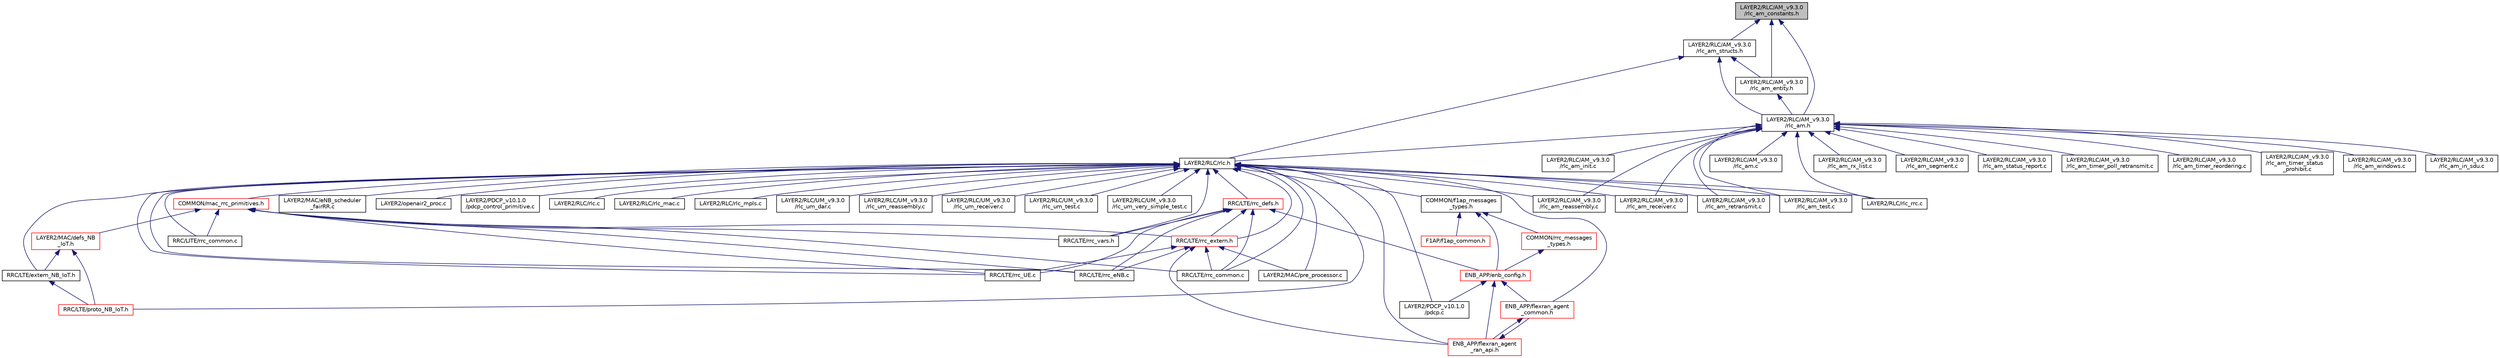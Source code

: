 digraph "LAYER2/RLC/AM_v9.3.0/rlc_am_constants.h"
{
 // LATEX_PDF_SIZE
  edge [fontname="Helvetica",fontsize="10",labelfontname="Helvetica",labelfontsize="10"];
  node [fontname="Helvetica",fontsize="10",shape=record];
  Node1 [label="LAYER2/RLC/AM_v9.3.0\l/rlc_am_constants.h",height=0.2,width=0.4,color="black", fillcolor="grey75", style="filled", fontcolor="black",tooltip="This file defines constant values used in RLC AM."];
  Node1 -> Node2 [dir="back",color="midnightblue",fontsize="10",style="solid",fontname="Helvetica"];
  Node2 [label="LAYER2/RLC/AM_v9.3.0\l/rlc_am.h",height=0.2,width=0.4,color="black", fillcolor="white", style="filled",URL="$rlc__am_8h.html",tooltip="This file, and only this file must be included by code that interact with RLC AM layer."];
  Node2 -> Node3 [dir="back",color="midnightblue",fontsize="10",style="solid",fontname="Helvetica"];
  Node3 [label="LAYER2/RLC/AM_v9.3.0\l/rlc_am.c",height=0.2,width=0.4,color="black", fillcolor="white", style="filled",URL="$rlc__am_8c.html",tooltip=" "];
  Node2 -> Node4 [dir="back",color="midnightblue",fontsize="10",style="solid",fontname="Helvetica"];
  Node4 [label="LAYER2/RLC/AM_v9.3.0\l/rlc_am_in_sdu.c",height=0.2,width=0.4,color="black", fillcolor="white", style="filled",URL="$rlc__am__in__sdu_8c.html",tooltip=" "];
  Node2 -> Node5 [dir="back",color="midnightblue",fontsize="10",style="solid",fontname="Helvetica"];
  Node5 [label="LAYER2/RLC/AM_v9.3.0\l/rlc_am_init.c",height=0.2,width=0.4,color="black", fillcolor="white", style="filled",URL="$rlc__am__init_8c.html",tooltip=" "];
  Node2 -> Node6 [dir="back",color="midnightblue",fontsize="10",style="solid",fontname="Helvetica"];
  Node6 [label="LAYER2/RLC/AM_v9.3.0\l/rlc_am_reassembly.c",height=0.2,width=0.4,color="black", fillcolor="white", style="filled",URL="$rlc__am__reassembly_8c.html",tooltip=" "];
  Node2 -> Node7 [dir="back",color="midnightblue",fontsize="10",style="solid",fontname="Helvetica"];
  Node7 [label="LAYER2/RLC/AM_v9.3.0\l/rlc_am_receiver.c",height=0.2,width=0.4,color="black", fillcolor="white", style="filled",URL="$rlc__am__receiver_8c.html",tooltip=" "];
  Node2 -> Node8 [dir="back",color="midnightblue",fontsize="10",style="solid",fontname="Helvetica"];
  Node8 [label="LAYER2/RLC/AM_v9.3.0\l/rlc_am_retransmit.c",height=0.2,width=0.4,color="black", fillcolor="white", style="filled",URL="$rlc__am__retransmit_8c.html",tooltip=" "];
  Node2 -> Node9 [dir="back",color="midnightblue",fontsize="10",style="solid",fontname="Helvetica"];
  Node9 [label="LAYER2/RLC/AM_v9.3.0\l/rlc_am_rx_list.c",height=0.2,width=0.4,color="black", fillcolor="white", style="filled",URL="$rlc__am__rx__list_8c.html",tooltip=" "];
  Node2 -> Node10 [dir="back",color="midnightblue",fontsize="10",style="solid",fontname="Helvetica"];
  Node10 [label="LAYER2/RLC/AM_v9.3.0\l/rlc_am_segment.c",height=0.2,width=0.4,color="black", fillcolor="white", style="filled",URL="$rlc__am__segment_8c.html",tooltip=" "];
  Node2 -> Node11 [dir="back",color="midnightblue",fontsize="10",style="solid",fontname="Helvetica"];
  Node11 [label="LAYER2/RLC/AM_v9.3.0\l/rlc_am_status_report.c",height=0.2,width=0.4,color="black", fillcolor="white", style="filled",URL="$rlc__am__status__report_8c.html",tooltip=" "];
  Node2 -> Node12 [dir="back",color="midnightblue",fontsize="10",style="solid",fontname="Helvetica"];
  Node12 [label="LAYER2/RLC/AM_v9.3.0\l/rlc_am_test.c",height=0.2,width=0.4,color="black", fillcolor="white", style="filled",URL="$rlc__am__test_8c.html",tooltip=" "];
  Node2 -> Node13 [dir="back",color="midnightblue",fontsize="10",style="solid",fontname="Helvetica"];
  Node13 [label="LAYER2/RLC/AM_v9.3.0\l/rlc_am_timer_poll_retransmit.c",height=0.2,width=0.4,color="black", fillcolor="white", style="filled",URL="$rlc__am__timer__poll__retransmit_8c.html",tooltip=" "];
  Node2 -> Node14 [dir="back",color="midnightblue",fontsize="10",style="solid",fontname="Helvetica"];
  Node14 [label="LAYER2/RLC/AM_v9.3.0\l/rlc_am_timer_reordering.c",height=0.2,width=0.4,color="black", fillcolor="white", style="filled",URL="$rlc__am__timer__reordering_8c.html",tooltip=" "];
  Node2 -> Node15 [dir="back",color="midnightblue",fontsize="10",style="solid",fontname="Helvetica"];
  Node15 [label="LAYER2/RLC/AM_v9.3.0\l/rlc_am_timer_status\l_prohibit.c",height=0.2,width=0.4,color="black", fillcolor="white", style="filled",URL="$rlc__am__timer__status__prohibit_8c.html",tooltip=" "];
  Node2 -> Node16 [dir="back",color="midnightblue",fontsize="10",style="solid",fontname="Helvetica"];
  Node16 [label="LAYER2/RLC/AM_v9.3.0\l/rlc_am_windows.c",height=0.2,width=0.4,color="black", fillcolor="white", style="filled",URL="$rlc__am__windows_8c.html",tooltip=" "];
  Node2 -> Node17 [dir="back",color="midnightblue",fontsize="10",style="solid",fontname="Helvetica"];
  Node17 [label="LAYER2/RLC/rlc.h",height=0.2,width=0.4,color="black", fillcolor="white", style="filled",URL="$rlc_8h.html",tooltip="This file, and only this file must be included by external code that interact with RLC layer."];
  Node17 -> Node18 [dir="back",color="midnightblue",fontsize="10",style="solid",fontname="Helvetica"];
  Node18 [label="COMMON/f1ap_messages\l_types.h",height=0.2,width=0.4,color="black", fillcolor="white", style="filled",URL="$f1ap__messages__types_8h.html",tooltip=" "];
  Node18 -> Node19 [dir="back",color="midnightblue",fontsize="10",style="solid",fontname="Helvetica"];
  Node19 [label="COMMON/rrc_messages\l_types.h",height=0.2,width=0.4,color="red", fillcolor="white", style="filled",URL="$rrc__messages__types_8h.html",tooltip=" "];
  Node19 -> Node20 [dir="back",color="midnightblue",fontsize="10",style="solid",fontname="Helvetica"];
  Node20 [label="ENB_APP/enb_config.h",height=0.2,width=0.4,color="red", fillcolor="white", style="filled",URL="$enb__config_8h.html",tooltip=" "];
  Node20 -> Node25 [dir="back",color="midnightblue",fontsize="10",style="solid",fontname="Helvetica"];
  Node25 [label="ENB_APP/flexran_agent\l_common.h",height=0.2,width=0.4,color="red", fillcolor="white", style="filled",URL="$flexran__agent__common_8h.html",tooltip="common message primitves and utilities"];
  Node25 -> Node46 [dir="back",color="midnightblue",fontsize="10",style="solid",fontname="Helvetica"];
  Node46 [label="ENB_APP/flexran_agent\l_ran_api.h",height=0.2,width=0.4,color="red", fillcolor="white", style="filled",URL="$flexran__agent__ran__api_8h.html",tooltip="FlexRAN RAN API abstraction header."];
  Node46 -> Node25 [dir="back",color="midnightblue",fontsize="10",style="solid",fontname="Helvetica"];
  Node20 -> Node46 [dir="back",color="midnightblue",fontsize="10",style="solid",fontname="Helvetica"];
  Node20 -> Node53 [dir="back",color="midnightblue",fontsize="10",style="solid",fontname="Helvetica"];
  Node53 [label="LAYER2/PDCP_v10.1.0\l/pdcp.c",height=0.2,width=0.4,color="black", fillcolor="white", style="filled",URL="$pdcp_8c.html",tooltip="pdcp interface with RLC"];
  Node18 -> Node20 [dir="back",color="midnightblue",fontsize="10",style="solid",fontname="Helvetica"];
  Node18 -> Node70 [dir="back",color="midnightblue",fontsize="10",style="solid",fontname="Helvetica"];
  Node70 [label="F1AP/f1ap_common.h",height=0.2,width=0.4,color="red", fillcolor="white", style="filled",URL="$f1ap__common_8h.html",tooltip="f1ap procedures for both CU and DU"];
  Node17 -> Node85 [dir="back",color="midnightblue",fontsize="10",style="solid",fontname="Helvetica"];
  Node85 [label="COMMON/mac_rrc_primitives.h",height=0.2,width=0.4,color="red", fillcolor="white", style="filled",URL="$mac__rrc__primitives_8h.html",tooltip=" "];
  Node85 -> Node86 [dir="back",color="midnightblue",fontsize="10",style="solid",fontname="Helvetica"];
  Node86 [label="LAYER2/MAC/defs_NB\l_IoT.h",height=0.2,width=0.4,color="red", fillcolor="white", style="filled",URL="$LAYER2_2MAC_2defs__NB__IoT_8h.html",tooltip=" "];
  Node86 -> Node67 [dir="back",color="midnightblue",fontsize="10",style="solid",fontname="Helvetica"];
  Node67 [label="RRC/LTE/extern_NB_IoT.h",height=0.2,width=0.4,color="black", fillcolor="white", style="filled",URL="$extern__NB__IoT_8h.html",tooltip=" "];
  Node67 -> Node68 [dir="back",color="midnightblue",fontsize="10",style="solid",fontname="Helvetica"];
  Node68 [label="RRC/LTE/proto_NB_IoT.h",height=0.2,width=0.4,color="red", fillcolor="white", style="filled",URL="$RRC_2LTE_2proto__NB__IoT_8h.html",tooltip="RRC functions prototypes for eNB and UE for NB-IoT."];
  Node86 -> Node68 [dir="back",color="midnightblue",fontsize="10",style="solid",fontname="Helvetica"];
  Node85 -> Node103 [dir="back",color="midnightblue",fontsize="10",style="solid",fontname="Helvetica"];
  Node103 [label="RRC/LITE/rrc_common.c",height=0.2,width=0.4,color="black", fillcolor="white", style="filled",URL="$LITE_2rrc__common_8c.html",tooltip="rrc common procedures for eNB and UE"];
  Node85 -> Node104 [dir="back",color="midnightblue",fontsize="10",style="solid",fontname="Helvetica"];
  Node104 [label="RRC/LTE/rrc_common.c",height=0.2,width=0.4,color="black", fillcolor="white", style="filled",URL="$LTE_2rrc__common_8c.html",tooltip="rrc common procedures for eNB and UE"];
  Node85 -> Node105 [dir="back",color="midnightblue",fontsize="10",style="solid",fontname="Helvetica"];
  Node105 [label="RRC/LTE/rrc_eNB.c",height=0.2,width=0.4,color="black", fillcolor="white", style="filled",URL="$rrc__eNB_8c.html",tooltip="rrc procedures for eNB"];
  Node85 -> Node107 [dir="back",color="midnightblue",fontsize="10",style="solid",fontname="Helvetica"];
  Node107 [label="RRC/LTE/rrc_extern.h",height=0.2,width=0.4,color="red", fillcolor="white", style="filled",URL="$rrc__extern_8h.html",tooltip=" "];
  Node107 -> Node46 [dir="back",color="midnightblue",fontsize="10",style="solid",fontname="Helvetica"];
  Node107 -> Node100 [dir="back",color="midnightblue",fontsize="10",style="solid",fontname="Helvetica"];
  Node100 [label="LAYER2/MAC/pre_processor.c",height=0.2,width=0.4,color="black", fillcolor="white", style="filled",URL="$pre__processor_8c.html",tooltip="eNB scheduler preprocessing fuction prior to scheduling"];
  Node107 -> Node104 [dir="back",color="midnightblue",fontsize="10",style="solid",fontname="Helvetica"];
  Node107 -> Node105 [dir="back",color="midnightblue",fontsize="10",style="solid",fontname="Helvetica"];
  Node107 -> Node106 [dir="back",color="midnightblue",fontsize="10",style="solid",fontname="Helvetica"];
  Node106 [label="RRC/LTE/rrc_UE.c",height=0.2,width=0.4,color="black", fillcolor="white", style="filled",URL="$rrc__UE_8c.html",tooltip="rrc procedures for UE / rrc procedures for FeMBMS UE"];
  Node85 -> Node106 [dir="back",color="midnightblue",fontsize="10",style="solid",fontname="Helvetica"];
  Node85 -> Node111 [dir="back",color="midnightblue",fontsize="10",style="solid",fontname="Helvetica"];
  Node111 [label="RRC/LTE/rrc_vars.h",height=0.2,width=0.4,color="black", fillcolor="white", style="filled",URL="$rrc__vars_8h.html",tooltip="rrc variables"];
  Node17 -> Node25 [dir="back",color="midnightblue",fontsize="10",style="solid",fontname="Helvetica"];
  Node17 -> Node46 [dir="back",color="midnightblue",fontsize="10",style="solid",fontname="Helvetica"];
  Node17 -> Node94 [dir="back",color="midnightblue",fontsize="10",style="solid",fontname="Helvetica"];
  Node94 [label="LAYER2/MAC/eNB_scheduler\l_fairRR.c",height=0.2,width=0.4,color="black", fillcolor="white", style="filled",URL="$eNB__scheduler__fairRR_8c.html",tooltip=" "];
  Node17 -> Node100 [dir="back",color="midnightblue",fontsize="10",style="solid",fontname="Helvetica"];
  Node17 -> Node112 [dir="back",color="midnightblue",fontsize="10",style="solid",fontname="Helvetica"];
  Node112 [label="LAYER2/openair2_proc.c",height=0.2,width=0.4,color="black", fillcolor="white", style="filled",URL="$openair2__proc_8c.html",tooltip=" "];
  Node17 -> Node53 [dir="back",color="midnightblue",fontsize="10",style="solid",fontname="Helvetica"];
  Node17 -> Node113 [dir="back",color="midnightblue",fontsize="10",style="solid",fontname="Helvetica"];
  Node113 [label="LAYER2/PDCP_v10.1.0\l/pdcp_control_primitive.c",height=0.2,width=0.4,color="black", fillcolor="white", style="filled",URL="$pdcp__control__primitive_8c.html",tooltip=" "];
  Node17 -> Node6 [dir="back",color="midnightblue",fontsize="10",style="solid",fontname="Helvetica"];
  Node17 -> Node7 [dir="back",color="midnightblue",fontsize="10",style="solid",fontname="Helvetica"];
  Node17 -> Node8 [dir="back",color="midnightblue",fontsize="10",style="solid",fontname="Helvetica"];
  Node17 -> Node12 [dir="back",color="midnightblue",fontsize="10",style="solid",fontname="Helvetica"];
  Node17 -> Node114 [dir="back",color="midnightblue",fontsize="10",style="solid",fontname="Helvetica"];
  Node114 [label="LAYER2/RLC/rlc.c",height=0.2,width=0.4,color="black", fillcolor="white", style="filled",URL="$rlc_8c.html",tooltip=" "];
  Node17 -> Node115 [dir="back",color="midnightblue",fontsize="10",style="solid",fontname="Helvetica"];
  Node115 [label="LAYER2/RLC/rlc_mac.c",height=0.2,width=0.4,color="black", fillcolor="white", style="filled",URL="$rlc__mac_8c.html",tooltip=" "];
  Node17 -> Node116 [dir="back",color="midnightblue",fontsize="10",style="solid",fontname="Helvetica"];
  Node116 [label="LAYER2/RLC/rlc_mpls.c",height=0.2,width=0.4,color="black", fillcolor="white", style="filled",URL="$rlc__mpls_8c.html",tooltip=" "];
  Node17 -> Node117 [dir="back",color="midnightblue",fontsize="10",style="solid",fontname="Helvetica"];
  Node117 [label="LAYER2/RLC/rlc_rrc.c",height=0.2,width=0.4,color="black", fillcolor="white", style="filled",URL="$rlc__rrc_8c.html",tooltip=" "];
  Node17 -> Node118 [dir="back",color="midnightblue",fontsize="10",style="solid",fontname="Helvetica"];
  Node118 [label="LAYER2/RLC/UM_v9.3.0\l/rlc_um_dar.c",height=0.2,width=0.4,color="black", fillcolor="white", style="filled",URL="$rlc__um__dar_8c.html",tooltip=" "];
  Node17 -> Node119 [dir="back",color="midnightblue",fontsize="10",style="solid",fontname="Helvetica"];
  Node119 [label="LAYER2/RLC/UM_v9.3.0\l/rlc_um_reassembly.c",height=0.2,width=0.4,color="black", fillcolor="white", style="filled",URL="$rlc__um__reassembly_8c.html",tooltip=" "];
  Node17 -> Node120 [dir="back",color="midnightblue",fontsize="10",style="solid",fontname="Helvetica"];
  Node120 [label="LAYER2/RLC/UM_v9.3.0\l/rlc_um_receiver.c",height=0.2,width=0.4,color="black", fillcolor="white", style="filled",URL="$rlc__um__receiver_8c.html",tooltip=" "];
  Node17 -> Node121 [dir="back",color="midnightblue",fontsize="10",style="solid",fontname="Helvetica"];
  Node121 [label="LAYER2/RLC/UM_v9.3.0\l/rlc_um_test.c",height=0.2,width=0.4,color="black", fillcolor="white", style="filled",URL="$rlc__um__test_8c.html",tooltip=" "];
  Node17 -> Node122 [dir="back",color="midnightblue",fontsize="10",style="solid",fontname="Helvetica"];
  Node122 [label="LAYER2/RLC/UM_v9.3.0\l/rlc_um_very_simple_test.c",height=0.2,width=0.4,color="black", fillcolor="white", style="filled",URL="$rlc__um__very__simple__test_8c.html",tooltip=" "];
  Node17 -> Node103 [dir="back",color="midnightblue",fontsize="10",style="solid",fontname="Helvetica"];
  Node17 -> Node67 [dir="back",color="midnightblue",fontsize="10",style="solid",fontname="Helvetica"];
  Node17 -> Node68 [dir="back",color="midnightblue",fontsize="10",style="solid",fontname="Helvetica"];
  Node17 -> Node104 [dir="back",color="midnightblue",fontsize="10",style="solid",fontname="Helvetica"];
  Node17 -> Node123 [dir="back",color="midnightblue",fontsize="10",style="solid",fontname="Helvetica"];
  Node123 [label="RRC/LTE/rrc_defs.h",height=0.2,width=0.4,color="red", fillcolor="white", style="filled",URL="$rrc__defs_8h.html",tooltip=" "];
  Node123 -> Node20 [dir="back",color="midnightblue",fontsize="10",style="solid",fontname="Helvetica"];
  Node123 -> Node104 [dir="back",color="midnightblue",fontsize="10",style="solid",fontname="Helvetica"];
  Node123 -> Node105 [dir="back",color="midnightblue",fontsize="10",style="solid",fontname="Helvetica"];
  Node123 -> Node107 [dir="back",color="midnightblue",fontsize="10",style="solid",fontname="Helvetica"];
  Node123 -> Node106 [dir="back",color="midnightblue",fontsize="10",style="solid",fontname="Helvetica"];
  Node123 -> Node111 [dir="back",color="midnightblue",fontsize="10",style="solid",fontname="Helvetica"];
  Node17 -> Node105 [dir="back",color="midnightblue",fontsize="10",style="solid",fontname="Helvetica"];
  Node17 -> Node107 [dir="back",color="midnightblue",fontsize="10",style="solid",fontname="Helvetica"];
  Node17 -> Node106 [dir="back",color="midnightblue",fontsize="10",style="solid",fontname="Helvetica"];
  Node17 -> Node111 [dir="back",color="midnightblue",fontsize="10",style="solid",fontname="Helvetica"];
  Node2 -> Node117 [dir="back",color="midnightblue",fontsize="10",style="solid",fontname="Helvetica"];
  Node1 -> Node153 [dir="back",color="midnightblue",fontsize="10",style="solid",fontname="Helvetica"];
  Node153 [label="LAYER2/RLC/AM_v9.3.0\l/rlc_am_entity.h",height=0.2,width=0.4,color="black", fillcolor="white", style="filled",URL="$rlc__am__entity_8h.html",tooltip="This file defines the RLC AM variables stored in a struct called rlc_am_entity_t."];
  Node153 -> Node2 [dir="back",color="midnightblue",fontsize="10",style="solid",fontname="Helvetica"];
  Node1 -> Node154 [dir="back",color="midnightblue",fontsize="10",style="solid",fontname="Helvetica"];
  Node154 [label="LAYER2/RLC/AM_v9.3.0\l/rlc_am_structs.h",height=0.2,width=0.4,color="black", fillcolor="white", style="filled",URL="$rlc__am__structs_8h.html",tooltip="This file defines structures used inside the RLC AM."];
  Node154 -> Node2 [dir="back",color="midnightblue",fontsize="10",style="solid",fontname="Helvetica"];
  Node154 -> Node153 [dir="back",color="midnightblue",fontsize="10",style="solid",fontname="Helvetica"];
  Node154 -> Node17 [dir="back",color="midnightblue",fontsize="10",style="solid",fontname="Helvetica"];
}
